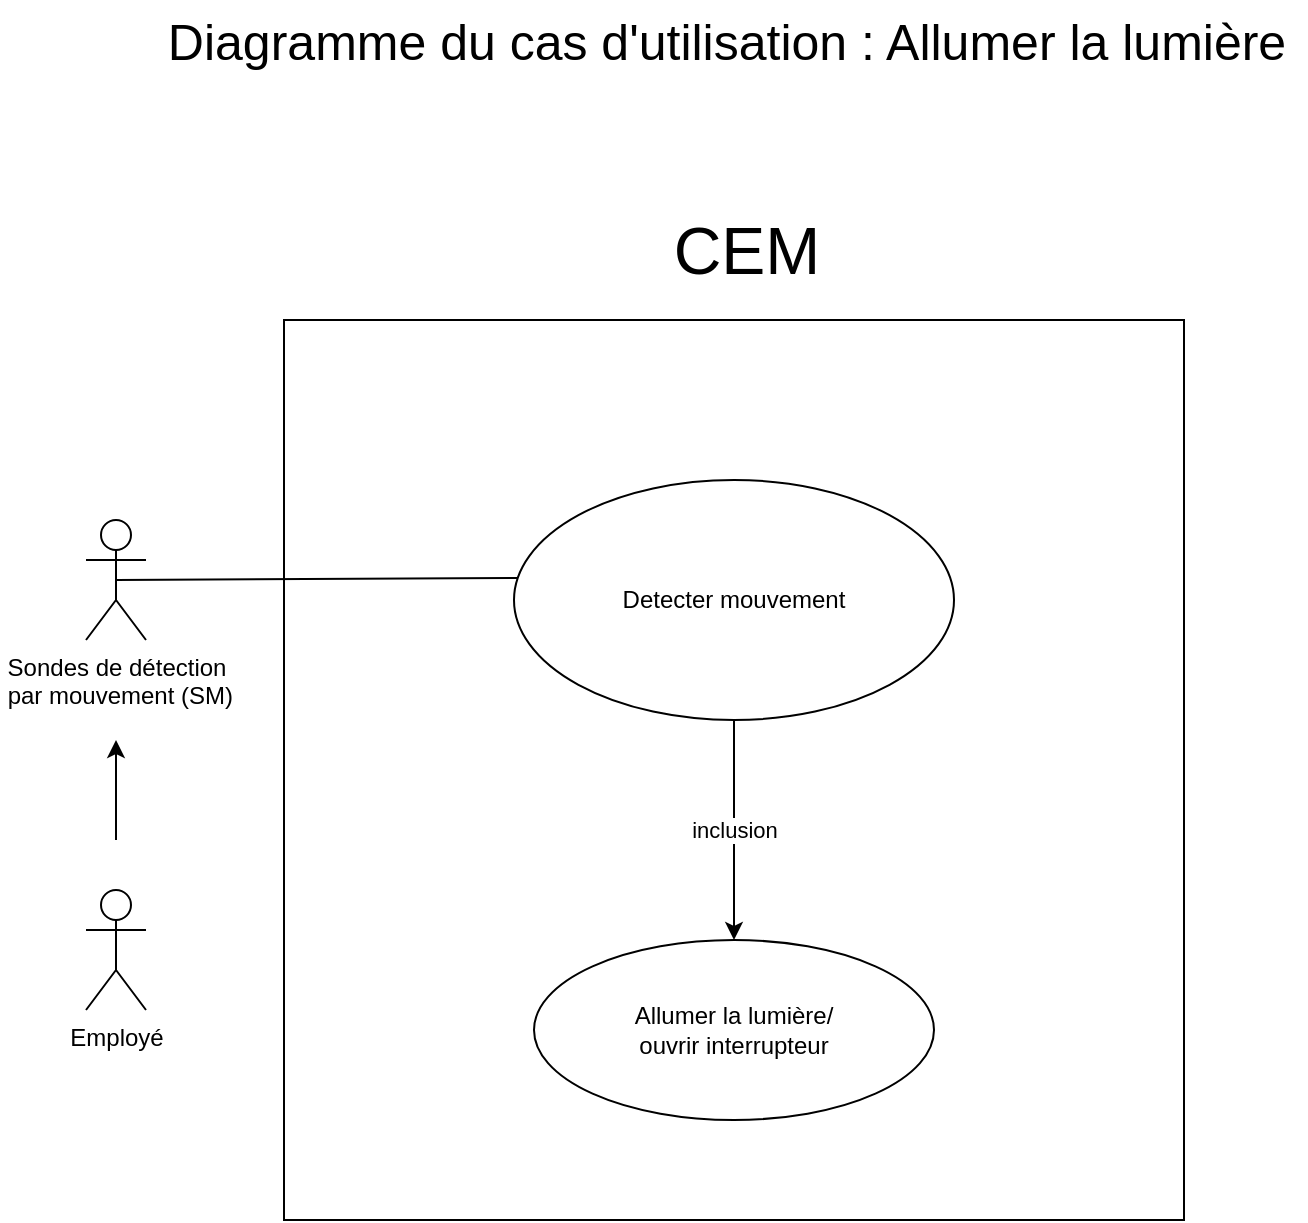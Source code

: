 <mxfile version="25.0.3">
  <diagram name="Page-1" id="Z9sDSFdXzdwzYzmJap8X">
    <mxGraphModel dx="1434" dy="668" grid="1" gridSize="10" guides="1" tooltips="1" connect="1" arrows="1" fold="1" page="1" pageScale="1" pageWidth="827" pageHeight="1169" math="0" shadow="0">
      <root>
        <mxCell id="0" />
        <mxCell id="1" parent="0" />
        <mxCell id="w7ZzvlnF-1TlC1WAT-Qv-1" value="" style="whiteSpace=wrap;html=1;aspect=fixed;" parent="1" vertex="1">
          <mxGeometry x="189" y="300" width="450" height="450" as="geometry" />
        </mxCell>
        <mxCell id="w7ZzvlnF-1TlC1WAT-Qv-9" value="Sondes de détection&lt;br&gt;&amp;nbsp;par mouvement (SM)" style="shape=umlActor;verticalLabelPosition=bottom;verticalAlign=top;html=1;" parent="1" vertex="1">
          <mxGeometry x="90" y="400" width="30" height="60" as="geometry" />
        </mxCell>
        <mxCell id="w7ZzvlnF-1TlC1WAT-Qv-10" value="Employé" style="shape=umlActor;verticalLabelPosition=bottom;verticalAlign=top;html=1;" parent="1" vertex="1">
          <mxGeometry x="90" y="585" width="30" height="60" as="geometry" />
        </mxCell>
        <mxCell id="w7ZzvlnF-1TlC1WAT-Qv-11" value="Allumer la lumière/&lt;br&gt;ouvrir interrupteur" style="ellipse;whiteSpace=wrap;html=1;" parent="1" vertex="1">
          <mxGeometry x="314" y="610" width="200" height="90" as="geometry" />
        </mxCell>
        <mxCell id="w7ZzvlnF-1TlC1WAT-Qv-12" value="" style="endArrow=classic;html=1;rounded=0;" parent="1" source="wF4Z1d00nhysmO2h1Pw6-1" target="w7ZzvlnF-1TlC1WAT-Qv-11" edge="1">
          <mxGeometry relative="1" as="geometry">
            <mxPoint x="403.261" y="620" as="sourcePoint" />
            <mxPoint x="490" y="510" as="targetPoint" />
          </mxGeometry>
        </mxCell>
        <mxCell id="w7ZzvlnF-1TlC1WAT-Qv-13" value="inclusion" style="edgeLabel;resizable=0;html=1;;align=center;verticalAlign=middle;" parent="w7ZzvlnF-1TlC1WAT-Qv-12" connectable="0" vertex="1">
          <mxGeometry relative="1" as="geometry" />
        </mxCell>
        <mxCell id="w7ZzvlnF-1TlC1WAT-Qv-16" value="" style="endArrow=none;html=1;rounded=0;entryX=0.029;entryY=0.408;entryDx=0;entryDy=0;entryPerimeter=0;exitX=0.5;exitY=0.5;exitDx=0;exitDy=0;exitPerimeter=0;" parent="1" source="w7ZzvlnF-1TlC1WAT-Qv-9" target="wF4Z1d00nhysmO2h1Pw6-1" edge="1">
          <mxGeometry width="50" height="50" relative="1" as="geometry">
            <mxPoint x="420" y="540" as="sourcePoint" />
            <mxPoint x="470" y="490" as="targetPoint" />
          </mxGeometry>
        </mxCell>
        <mxCell id="wF4Z1d00nhysmO2h1Pw6-1" value="Detecter mouvement" style="ellipse;whiteSpace=wrap;html=1;" vertex="1" parent="1">
          <mxGeometry x="304" y="380" width="220" height="120" as="geometry" />
        </mxCell>
        <mxCell id="wF4Z1d00nhysmO2h1Pw6-2" value="" style="endArrow=classic;html=1;rounded=0;" edge="1" parent="1">
          <mxGeometry width="50" height="50" relative="1" as="geometry">
            <mxPoint x="105" y="560" as="sourcePoint" />
            <mxPoint x="105" y="510" as="targetPoint" />
          </mxGeometry>
        </mxCell>
        <mxCell id="wF4Z1d00nhysmO2h1Pw6-3" value="&lt;font style=&quot;font-size: 33px;&quot;&gt;CEM&lt;/font&gt;" style="text;html=1;align=center;verticalAlign=middle;resizable=0;points=[];autosize=1;strokeColor=none;fillColor=none;" vertex="1" parent="1">
          <mxGeometry x="370" y="240" width="100" height="50" as="geometry" />
        </mxCell>
        <mxCell id="wF4Z1d00nhysmO2h1Pw6-5" value="&lt;font style=&quot;font-size: 25px;&quot;&gt;Diagramme du cas d&#39;utilisation : Allumer la lumière&lt;/font&gt;" style="text;html=1;align=center;verticalAlign=middle;resizable=0;points=[];autosize=1;strokeColor=none;fillColor=none;" vertex="1" parent="1">
          <mxGeometry x="120" y="140" width="580" height="40" as="geometry" />
        </mxCell>
      </root>
    </mxGraphModel>
  </diagram>
</mxfile>
